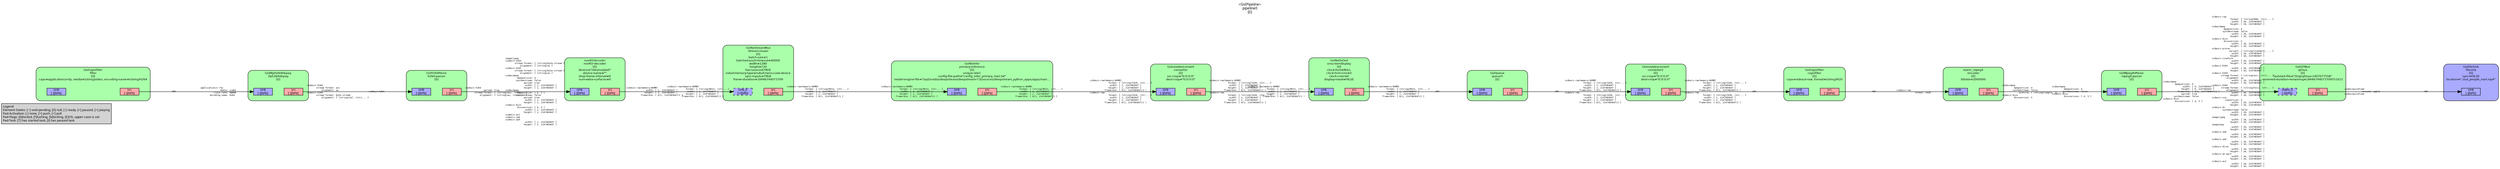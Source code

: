 digraph pipeline {
  rankdir=LR;
  fontname="sans";
  fontsize="10";
  labelloc=t;
  nodesep=.1;
  ranksep=.2;
  label="<GstPipeline>\npipeline0\n[0]";
  node [style="filled,rounded", shape=box, fontsize="9", fontname="sans", margin="0.0,0.0"];
  edge [labelfontsize="6", fontsize="9", fontname="monospace"];
  
  legend [
    pos="0,0!",
    margin="0.05,0.05",
    style="filled",
    label="Legend\lElement-States: [~] void-pending, [0] null, [-] ready, [=] paused, [>] playing\lPad-Activation: [-] none, [>] push, [<] pull\lPad-Flags: [b]locked, [f]lushing, [b]locking, [E]OS; upper-case is set\lPad-Task: [T] has started task, [t] has paused task\l",
  ];
  subgraph cluster_filesink_0x5f6b45c994a0 {
    fontname="Bitstream Vera Sans";
    fontsize="8";
    style="filled,rounded";
    color=black;
    label="GstFileSink\nfilesink\n[0]\nsync=FALSE\nlocation=\"./out_people_mari.mp4\"";
    subgraph cluster_filesink_0x5f6b45c994a0_sink {
      label="";
      style="invis";
      filesink_0x5f6b45c994a0_sink_0x5f6b45c997e0 [color=black, fillcolor="#aaaaff", label="sink\n[-][bFb]", height="0.2", style="filled,solid"];
    }

    fillcolor="#aaaaff";
  }

  subgraph cluster_qtmux_0x5f6b45333800 {
    fontname="Bitstream Vera Sans";
    fontsize="8";
    style="filled,rounded";
    color=black;
    label="GstQTMux\nqtmux\n[0]\nfaststart-file=\"/tmp/qtmux-1407077558\"\nreserved-duration-remaining=18446744073709551615";
    subgraph cluster_qtmux_0x5f6b45333800_sink {
      label="";
      style="invis";
      qtmux_0x5f6b45333800_video_0_0x5f6b45d06310 [color=black, fillcolor="#aaaaff", label="video_0\n[-][bFb]", height="0.2", style="filled,dashed"];
    }

    subgraph cluster_qtmux_0x5f6b45333800_src {
      label="";
      style="invis";
      qtmux_0x5f6b45333800_src_0x5f6b45333ca0 [color=black, fillcolor="#ffaaaa", label="src\n[-][bFb]", height="0.2", style="filled,solid"];
    }

    qtmux_0x5f6b45333800_video_0_0x5f6b45d06310 -> qtmux_0x5f6b45333800_src_0x5f6b45333ca0 [style="invis"];
    fillcolor="#aaffaa";
  }

  qtmux_0x5f6b45333800_src_0x5f6b45333ca0 -> filesink_0x5f6b45c994a0_sink_0x5f6b45c997e0 [labeldistance="10", labelangle="0", label="                                                  ", taillabel="video/quicktime\l             variant: apple\lvideo/quicktime\l", headlabel="ANY"]
  subgraph cluster_mpeg4_parser_0x5f6b45c793a0 {
    fontname="Bitstream Vera Sans";
    fontsize="8";
    style="filled,rounded";
    color=black;
    label="GstMpeg4VParse\nmpeg4-parser\n[0]";
    subgraph cluster_mpeg4_parser_0x5f6b45c793a0_sink {
      label="";
      style="invis";
      mpeg4_parser_0x5f6b45c793a0_sink_0x5f6b45c5dfe0 [color=black, fillcolor="#aaaaff", label="sink\n[-][bFb]", height="0.2", style="filled,solid"];
    }

    subgraph cluster_mpeg4_parser_0x5f6b45c793a0_src {
      label="";
      style="invis";
      mpeg4_parser_0x5f6b45c793a0_src_0x5f6b45c71c00 [color=black, fillcolor="#ffaaaa", label="src\n[-][bFb]", height="0.2", style="filled,solid"];
    }

    mpeg4_parser_0x5f6b45c793a0_sink_0x5f6b45c5dfe0 -> mpeg4_parser_0x5f6b45c793a0_src_0x5f6b45c71c00 [style="invis"];
    fillcolor="#aaffaa";
  }

  mpeg4_parser_0x5f6b45c793a0_src_0x5f6b45c71c00 -> qtmux_0x5f6b45333800_video_0_0x5f6b45d06310 [labeldistance="10", labelangle="0", label="                                                  ", taillabel="video/mpeg\l         mpegversion: 4\l               width: [ 0, 2147483647 ]\l              height: [ 0, 2147483647 ]\l           framerate: [ 0/1, 2147483647/1 ]\l              parsed: true\l        systemstream: false\lvideo/x-divx\l         divxversion: [ 4, 5 ]\l", headlabel="video/x-raw\l              format: { (string)RGB, (stri... }\l               width: [ 16, 2147483647 ]\l              height: [ 16, 2147483647 ]\lvideo/mpeg\l         mpegversion: 4\l        systemstream: false\l               width: [ 16, 2147483647 ]\l              height: [ 16, 2147483647 ]\lvideo/x-divx\l         divxversion: 5\l               width: [ 16, 2147483647 ]\l              height: [ 16, 2147483647 ]\lvideo/x-prores\l             variant: { (string)standard, ... }\l               width: [ 16, 2147483647 ]\l              height: [ 16, 2147483647 ]\lvideo/x-cineform\l               width: [ 16, 2147483647 ]\l              height: [ 16, 2147483647 ]\lvideo/x-h263\l               width: [ 16, 2147483647 ]\l              height: [ 16, 2147483647 ]\lvideo/x-h264\l       stream-format: { (string)avc, (stri... }\l           alignment: au\l               width: [ 16, 2147483647 ]\l              height: [ 16, 2147483647 ]\lvideo/x-h265\l       stream-format: { (string)hvc1, (str... }\l           alignment: au\l               width: [ 16, 2147483647 ]\l              height: [ 16, 2147483647 ]\lvideo/x-svq\l          svqversion: 3\l               width: [ 16, 2147483647 ]\l              height: [ 16, 2147483647 ]\lvideo/x-dv\l        systemstream: false\l               width: [ 16, 2147483647 ]\l              height: [ 16, 2147483647 ]\limage/jpeg\l               width: [ 16, 2147483647 ]\l              height: [ 16, 2147483647 ]\limage/png\l               width: [ 16, 2147483647 ]\l              height: [ 16, 2147483647 ]\lvideo/x-vp8\l               width: [ 16, 2147483647 ]\l              height: [ 16, 2147483647 ]\lvideo/x-vp9\l               width: [ 16, 2147483647 ]\l              height: [ 16, 2147483647 ]\lvideo/x-dirac\l               width: [ 16, 2147483647 ]\l              height: [ 16, 2147483647 ]\lvideo/x-qt-part\l               width: [ 16, 2147483647 ]\l              height: [ 16, 2147483647 ]\lvideo/x-av1\l               width: [ 16, 2147483647 ]\l              height: [ 16, 2147483647 ]\l"]
  subgraph cluster_encoder_0x5f6b45c7dd90 {
    fontname="Bitstream Vera Sans";
    fontsize="8";
    style="filled,rounded";
    color=black;
    label="avenc_mpeg4\nencoder\n[0]\nbitrate=2000000";
    subgraph cluster_encoder_0x5f6b45c7dd90_sink {
      label="";
      style="invis";
      encoder_0x5f6b45c7dd90_sink_0x5f6b45c70d80 [color=black, fillcolor="#aaaaff", label="sink\n[-][bFb]", height="0.2", style="filled,solid"];
    }

    subgraph cluster_encoder_0x5f6b45c7dd90_src {
      label="";
      style="invis";
      encoder_0x5f6b45c7dd90_src_0x5f6b45c72310 [color=black, fillcolor="#ffaaaa", label="src\n[-][bFb]", height="0.2", style="filled,solid"];
    }

    encoder_0x5f6b45c7dd90_sink_0x5f6b45c70d80 -> encoder_0x5f6b45c7dd90_src_0x5f6b45c72310 [style="invis"];
    fillcolor="#aaffaa";
  }

  encoder_0x5f6b45c7dd90_src_0x5f6b45c72310 -> mpeg4_parser_0x5f6b45c793a0_sink_0x5f6b45c5dfe0 [labeldistance="10", labelangle="0", label="                                                  ", taillabel="video/mpeg\l         mpegversion: 4\l        systemstream: false\l             profile: { (string)simple, (s... }\lvideo/x-divx\l         divxversion: 5\l", headlabel="video/mpeg\l         mpegversion: 4\l        systemstream: false\lvideo/x-divx\l         divxversion: [ 4, 5 ]\l"]
  subgraph cluster_capsfilter_0x5f6b45bbbbb0 {
    fontname="Bitstream Vera Sans";
    fontsize="8";
    style="filled,rounded";
    color=black;
    label="GstCapsFilter\ncapsfilter\n[0]\ncaps=video/x-raw, format=(string)I420";
    subgraph cluster_capsfilter_0x5f6b45bbbbb0_sink {
      label="";
      style="invis";
      capsfilter_0x5f6b45bbbbb0_sink_0x5f6b45bbbe60 [color=black, fillcolor="#aaaaff", label="sink\n[-][bFb]", height="0.2", style="filled,solid"];
    }

    subgraph cluster_capsfilter_0x5f6b45bbbbb0_src {
      label="";
      style="invis";
      capsfilter_0x5f6b45bbbbb0_src_0x5f6b45bbc1c0 [color=black, fillcolor="#ffaaaa", label="src\n[-][bFb]", height="0.2", style="filled,solid"];
    }

    capsfilter_0x5f6b45bbbbb0_sink_0x5f6b45bbbe60 -> capsfilter_0x5f6b45bbbbb0_src_0x5f6b45bbc1c0 [style="invis"];
    fillcolor="#aaffaa";
  }

  capsfilter_0x5f6b45bbbbb0_src_0x5f6b45bbc1c0 -> encoder_0x5f6b45c7dd90_sink_0x5f6b45c70d80 [labeldistance="10", labelangle="0", label="                                                  ", taillabel="ANY", headlabel="video/x-raw\l              format: I420\l"]
  subgraph cluster_convertor2_0x5f6b45bbab20 {
    fontname="Bitstream Vera Sans";
    fontsize="8";
    style="filled,rounded";
    color=black;
    label="Gstnvvideoconvert\nconvertor2\n[0]\nsrc-crop=\"0:0:0:0\"\ndest-crop=\"0:0:0:0\"";
    subgraph cluster_convertor2_0x5f6b45bbab20_sink {
      label="";
      style="invis";
      convertor2_0x5f6b45bbab20_sink_0x5f6b45bbb060 [color=black, fillcolor="#aaaaff", label="sink\n[-][bFb]", height="0.2", style="filled,solid"];
    }

    subgraph cluster_convertor2_0x5f6b45bbab20_src {
      label="";
      style="invis";
      convertor2_0x5f6b45bbab20_src_0x5f6b45bbb4f0 [color=black, fillcolor="#ffaaaa", label="src\n[-][bFb]", height="0.2", style="filled,solid"];
    }

    convertor2_0x5f6b45bbab20_sink_0x5f6b45bbb060 -> convertor2_0x5f6b45bbab20_src_0x5f6b45bbb4f0 [style="invis"];
    fillcolor="#aaffaa";
  }

  convertor2_0x5f6b45bbab20_src_0x5f6b45bbb4f0 -> capsfilter_0x5f6b45bbbbb0_sink_0x5f6b45bbbe60 [labeldistance="10", labelangle="0", label="                                                  ", taillabel="video/x-raw(memory:NVMM)\l              format: { (string)I420, (str... }\l               width: [ 1, 2147483647 ]\l              height: [ 1, 2147483647 ]\l           framerate: [ 0/1, 2147483647/1 ]\lvideo/x-raw\l              format: { (string)I420, (str... }\l               width: [ 1, 2147483647 ]\l              height: [ 1, 2147483647 ]\l           framerate: [ 0/1, 2147483647/1 ]\l", headlabel="ANY"]
  subgraph cluster_onscreendisplay_0x5f6b45af8db0 {
    fontname="Bitstream Vera Sans";
    fontsize="8";
    style="filled,rounded";
    color=black;
    label="GstNvDsOsd\nonscreendisplay\n[0]\nclock-font=NULL\nclock-font-size=0\nclock-color=0\ndisplay-mask=FALSE";
    subgraph cluster_onscreendisplay_0x5f6b45af8db0_sink {
      label="";
      style="invis";
      onscreendisplay_0x5f6b45af8db0_sink_0x5f6b45af94c0 [color=black, fillcolor="#aaaaff", label="sink\n[-][bFb]", height="0.2", style="filled,solid"];
    }

    subgraph cluster_onscreendisplay_0x5f6b45af8db0_src {
      label="";
      style="invis";
      onscreendisplay_0x5f6b45af8db0_src_0x5f6b45af98d0 [color=black, fillcolor="#ffaaaa", label="src\n[-][bFb]", height="0.2", style="filled,solid"];
    }

    onscreendisplay_0x5f6b45af8db0_sink_0x5f6b45af94c0 -> onscreendisplay_0x5f6b45af8db0_src_0x5f6b45af98d0 [style="invis"];
    fillcolor="#aaffaa";
  }

  onscreendisplay_0x5f6b45af8db0_src_0x5f6b45af98d0 -> queue5_0x5f6b45bb75b0_sink_0x5f6b45bb7a70 [labeldistance="10", labelangle="0", label="                                                  ", taillabel="video/x-raw(memory:NVMM)\l              format: { (string)NV12, (str... }\l               width: [ 1, 2147483647 ]\l              height: [ 1, 2147483647 ]\l           framerate: [ 0/1, 2147483647/1 ]\l", headlabel="ANY"]
  subgraph cluster_convertor_0x5f6b45ac0e40 {
    fontname="Bitstream Vera Sans";
    fontsize="8";
    style="filled,rounded";
    color=black;
    label="Gstnvvideoconvert\nconvertor\n[0]\nsrc-crop=\"0:0:0:0\"\ndest-crop=\"0:0:0:0\"";
    subgraph cluster_convertor_0x5f6b45ac0e40_sink {
      label="";
      style="invis";
      convertor_0x5f6b45ac0e40_sink_0x5f6b45ac1330 [color=black, fillcolor="#aaaaff", label="sink\n[-][bFb]", height="0.2", style="filled,solid"];
    }

    subgraph cluster_convertor_0x5f6b45ac0e40_src {
      label="";
      style="invis";
      convertor_0x5f6b45ac0e40_src_0x5f6b45ac1630 [color=black, fillcolor="#ffaaaa", label="src\n[-][bFb]", height="0.2", style="filled,solid"];
    }

    convertor_0x5f6b45ac0e40_sink_0x5f6b45ac1330 -> convertor_0x5f6b45ac0e40_src_0x5f6b45ac1630 [style="invis"];
    fillcolor="#aaffaa";
  }

  convertor_0x5f6b45ac0e40_src_0x5f6b45ac1630 -> onscreendisplay_0x5f6b45af8db0_sink_0x5f6b45af94c0 [labeldistance="10", labelangle="0", label="                                                  ", taillabel="video/x-raw(memory:NVMM)\l              format: { (string)I420, (str... }\l               width: [ 1, 2147483647 ]\l              height: [ 1, 2147483647 ]\l           framerate: [ 0/1, 2147483647/1 ]\lvideo/x-raw\l              format: { (string)I420, (str... }\l               width: [ 1, 2147483647 ]\l              height: [ 1, 2147483647 ]\l           framerate: [ 0/1, 2147483647/1 ]\l", headlabel="video/x-raw(memory:NVMM)\l              format: { (string)NV12, (str... }\l               width: [ 1, 2147483647 ]\l              height: [ 1, 2147483647 ]\l           framerate: [ 0/1, 2147483647/1 ]\l"]
  subgraph cluster_primary_inference_0x5f6b45ab05c0 {
    fontname="Bitstream Vera Sans";
    fontsize="8";
    style="filled,rounded";
    color=black;
    label="GstNvInfer\nprimary-inference\n[0]\nunique-id=1\nconfig-file-path=\"config_infer_primary_mari.txt\"\nmodel-engine-file=\"/opt/nvidia/deepstream/deepstream-7.0/sources/deepstream_python_apps/apps/mari…";
    subgraph cluster_primary_inference_0x5f6b45ab05c0_sink {
      label="";
      style="invis";
      primary_inference_0x5f6b45ab05c0_sink_0x5f6b45ab13a0 [color=black, fillcolor="#aaaaff", label="sink\n[-][bFb]", height="0.2", style="filled,solid"];
    }

    subgraph cluster_primary_inference_0x5f6b45ab05c0_src {
      label="";
      style="invis";
      primary_inference_0x5f6b45ab05c0_src_0x5f6b45acbc70 [color=black, fillcolor="#ffaaaa", label="src\n[-][bFb]", height="0.2", style="filled,solid"];
    }

    primary_inference_0x5f6b45ab05c0_sink_0x5f6b45ab13a0 -> primary_inference_0x5f6b45ab05c0_src_0x5f6b45acbc70 [style="invis"];
    fillcolor="#aaffaa";
  }

  primary_inference_0x5f6b45ab05c0_src_0x5f6b45acbc70 -> convertor_0x5f6b45ac0e40_sink_0x5f6b45ac1330 [labeldistance="10", labelangle="0", label="                                                  ", taillabel="video/x-raw(memory:NVMM)\l              format: { (string)NV12, (str... }\l               width: [ 1, 2147483647 ]\l              height: [ 1, 2147483647 ]\l           framerate: [ 0/1, 2147483647/1 ]\l", headlabel="video/x-raw(memory:NVMM)\l              format: { (string)I420, (str... }\l               width: [ 1, 2147483647 ]\l              height: [ 1, 2147483647 ]\l           framerate: [ 0/1, 2147483647/1 ]\lvideo/x-raw\l              format: { (string)I420, (str... }\l               width: [ 1, 2147483647 ]\l              height: [ 1, 2147483647 ]\l           framerate: [ 0/1, 2147483647/1 ]\l"]
  subgraph cluster_Stream_muxer_0x5f6b45559a00 {
    fontname="Bitstream Vera Sans";
    fontsize="8";
    style="filled,rounded";
    color=black;
    label="GstNvStreamMux\nStream-muxer\n[0]\nbatch-size=1\nbatched-push-timeout=40000\nwidth=1280\nheight=720\nlive-source=TRUE\nnvbuf-memory-type=nvbuf-mem-cuda-device\nsync-inputs=TRUE\nframe-duration=18446744073709";
    subgraph cluster_Stream_muxer_0x5f6b45559a00_sink {
      label="";
      style="invis";
      Stream_muxer_0x5f6b45559a00_sink_0_0x5f6b45d03a60 [color=black, fillcolor="#aaaaff", label="sink_0\n[>][bfb]", height="0.2", style="filled,dashed"];
    }

    subgraph cluster_Stream_muxer_0x5f6b45559a00_src {
      label="";
      style="invis";
      Stream_muxer_0x5f6b45559a00_src_0x5f6b45559f50 [color=black, fillcolor="#ffaaaa", label="src\n[-][bFb]", height="0.2", style="filled,solid"];
    }

    Stream_muxer_0x5f6b45559a00_sink_0_0x5f6b45d03a60 -> Stream_muxer_0x5f6b45559a00_src_0x5f6b45559f50 [style="invis"];
    fillcolor="#aaffaa";
  }

  Stream_muxer_0x5f6b45559a00_src_0x5f6b45559f50 -> primary_inference_0x5f6b45ab05c0_sink_0x5f6b45ab13a0 [labeldistance="10", labelangle="0", label="                                                  ", taillabel="video/x-raw(memory:NVMM)\l              format: { (string)NV12, (str... }\l               width: [ 1, 2147483647 ]\l              height: [ 1, 2147483647 ]\l           framerate: [ 0/1, 2147483647/1 ]\l", headlabel="video/x-raw(memory:NVMM)\l              format: { (string)NV12, (str... }\l               width: [ 1, 2147483647 ]\l              height: [ 1, 2147483647 ]\l           framerate: [ 0/1, 2147483647/1 ]\l"]
  subgraph cluster_nvv4l2_decoder_0x5f6b4554fef0 {
    fontname="Bitstream Vera Sans";
    fontsize="8";
    style="filled,rounded";
    color=black;
    label="nvv4l2decoder\nnvv4l2-decoder\n[0]\ndevice=\"/dev/nvidia0\"\ndevice-name=\"\"\ndrop-frame-interval=0\nnum-extra-surfaces=0";
    subgraph cluster_nvv4l2_decoder_0x5f6b4554fef0_sink {
      label="";
      style="invis";
      nvv4l2_decoder_0x5f6b4554fef0_sink_0x5f6b455502f0 [color=black, fillcolor="#aaaaff", label="sink\n[-][bFb]", height="0.2", style="filled,solid"];
    }

    subgraph cluster_nvv4l2_decoder_0x5f6b4554fef0_src {
      label="";
      style="invis";
      nvv4l2_decoder_0x5f6b4554fef0_src_0x5f6b45550610 [color=black, fillcolor="#ffaaaa", label="src\n[-][bFb]", height="0.2", style="filled,solid"];
    }

    nvv4l2_decoder_0x5f6b4554fef0_sink_0x5f6b455502f0 -> nvv4l2_decoder_0x5f6b4554fef0_src_0x5f6b45550610 [style="invis"];
    fillcolor="#aaffaa";
  }

  nvv4l2_decoder_0x5f6b4554fef0_src_0x5f6b45550610 -> Stream_muxer_0x5f6b45559a00_sink_0_0x5f6b45d03a60 [labeldistance="10", labelangle="0", label="                                                  ", taillabel="video/x-raw(memory:NVMM)\l               width: [ 1, 2147483647 ]\l              height: [ 1, 2147483647 ]\l           framerate: [ 0/1, 2147483647/1 ]\l", headlabel="video/x-raw(memory:NVMM)\l              format: { (string)NV12, (str... }\l               width: [ 1, 2147483647 ]\l              height: [ 1, 2147483647 ]\l           framerate: [ 0/1, 2147483647/1 ]\l"]
  subgraph cluster_h264_parser_0x5f6b4548f660 {
    fontname="Bitstream Vera Sans";
    fontsize="8";
    style="filled,rounded";
    color=black;
    label="GstH264Parse\nh264-parser\n[0]";
    subgraph cluster_h264_parser_0x5f6b4548f660_sink {
      label="";
      style="invis";
      h264_parser_0x5f6b4548f660_sink_0x5f6b454904f0 [color=black, fillcolor="#aaaaff", label="sink\n[-][bFb]", height="0.2", style="filled,solid"];
    }

    subgraph cluster_h264_parser_0x5f6b4548f660_src {
      label="";
      style="invis";
      h264_parser_0x5f6b4548f660_src_0x5f6b45490830 [color=black, fillcolor="#ffaaaa", label="src\n[-][bFb]", height="0.2", style="filled,solid"];
    }

    h264_parser_0x5f6b4548f660_sink_0x5f6b454904f0 -> h264_parser_0x5f6b4548f660_src_0x5f6b45490830 [style="invis"];
    fillcolor="#aaffaa";
  }

  h264_parser_0x5f6b4548f660_src_0x5f6b45490830 -> nvv4l2_decoder_0x5f6b4554fef0_sink_0x5f6b455502f0 [labeldistance="10", labelangle="0", label="                                                  ", taillabel="video/x-h264\l              parsed: true\l       stream-format: { (string)avc, (stri... }\l           alignment: { (string)au, (strin... }\l", headlabel="image/jpeg\lvideo/x-h264\l       stream-format: { (string)byte-stream }\l           alignment: { (string)au }\lvideo/x-h265\l       stream-format: { (string)byte-stream }\l           alignment: { (string)au }\lvideo/mpeg\l         mpegversion: 4\l        systemstream: false\l              parsed: true\l               width: [ 1, 2147483647 ]\l              height: [ 1, 2147483647 ]\lvideo/mpeg\l         mpegversion: [ 1, 2 ]\l        systemstream: false\l              parsed: true\l               width: [ 1, 2147483647 ]\l              height: [ 1, 2147483647 ]\lvideo/x-divx\l         divxversion: [ 4, 5 ]\l               width: [ 1, 2147483647 ]\l              height: [ 1, 2147483647 ]\lvideo/x-av1\lvideo/x-vp8\lvideo/x-vp9\l               width: [ 1, 2147483647 ]\l              height: [ 1, 2147483647 ]\l"]
  subgraph cluster_rtph264depay_0x5f6b45488dd0 {
    fontname="Bitstream Vera Sans";
    fontsize="8";
    style="filled,rounded";
    color=black;
    label="GstRtpH264Depay\nrtph264depay\n[0]";
    subgraph cluster_rtph264depay_0x5f6b45488dd0_sink {
      label="";
      style="invis";
      rtph264depay_0x5f6b45488dd0_sink_0x5f6b45489100 [color=black, fillcolor="#aaaaff", label="sink\n[-][bFb]", height="0.2", style="filled,solid"];
    }

    subgraph cluster_rtph264depay_0x5f6b45488dd0_src {
      label="";
      style="invis";
      rtph264depay_0x5f6b45488dd0_src_0x5f6b45489420 [color=black, fillcolor="#ffaaaa", label="src\n[-][bFb]", height="0.2", style="filled,solid"];
    }

    rtph264depay_0x5f6b45488dd0_sink_0x5f6b45489100 -> rtph264depay_0x5f6b45488dd0_src_0x5f6b45489420 [style="invis"];
    fillcolor="#aaffaa";
  }

  rtph264depay_0x5f6b45488dd0_src_0x5f6b45489420 -> h264_parser_0x5f6b4548f660_sink_0x5f6b454904f0 [labeldistance="10", labelangle="0", label="                                                  ", taillabel="video/x-h264\l       stream-format: avc\l           alignment: au\lvideo/x-h264\l       stream-format: byte-stream\l           alignment: { (string)nal, (stri... }\l", headlabel="video/x-h264\l"]
  subgraph cluster_filter_0x5f6b4547c5f0 {
    fontname="Bitstream Vera Sans";
    fontsize="8";
    style="filled,rounded";
    color=black;
    label="GstCapsFilter\nfilter\n[0]\ncaps=application/x-rtp, media=(string)video, encoding-name=(string)H264";
    subgraph cluster_filter_0x5f6b4547c5f0_sink {
      label="";
      style="invis";
      filter_0x5f6b4547c5f0_sink_0x5f6b4547c8d0 [color=black, fillcolor="#aaaaff", label="sink\n[-][bFb]", height="0.2", style="filled,solid"];
    }

    subgraph cluster_filter_0x5f6b4547c5f0_src {
      label="";
      style="invis";
      filter_0x5f6b4547c5f0_src_0x5f6b4547cbb0 [color=black, fillcolor="#ffaaaa", label="src\n[-][bFb]", height="0.2", style="filled,solid"];
    }

    filter_0x5f6b4547c5f0_sink_0x5f6b4547c8d0 -> filter_0x5f6b4547c5f0_src_0x5f6b4547cbb0 [style="invis"];
    fillcolor="#aaffaa";
  }

  filter_0x5f6b4547c5f0_src_0x5f6b4547cbb0 -> rtph264depay_0x5f6b45488dd0_sink_0x5f6b45489100 [labeldistance="10", labelangle="0", label="                                                  ", taillabel="ANY", headlabel="application/x-rtp\l               media: video\l          clock-rate: 90000\l       encoding-name: H264\l"]
  subgraph cluster_file_source_0x5f6b45471620 {
    fontname="Bitstream Vera Sans";
    fontsize="8";
    style="filled,rounded";
    color=black;
    label="GstRTSPSrc\nfile-source\n[0]\nlocation=\"rtsp://admin:*HXxiwj8@10.0.0.208:554/0.sdp?real_stream\"\nproxy-id=NULL\nproxy-pw=NULL";
    fillcolor="#ffffff";
  }

  subgraph cluster_queue5_0x5f6b45bb75b0 {
    fontname="Bitstream Vera Sans";
    fontsize="8";
    style="filled,rounded";
    color=black;
    label="GstQueue\nqueue5\n[0]";
    subgraph cluster_queue5_0x5f6b45bb75b0_sink {
      label="";
      style="invis";
      queue5_0x5f6b45bb75b0_sink_0x5f6b45bb7a70 [color=black, fillcolor="#aaaaff", label="sink\n[-][bFb]", height="0.2", style="filled,solid"];
    }

    subgraph cluster_queue5_0x5f6b45bb75b0_src {
      label="";
      style="invis";
      queue5_0x5f6b45bb75b0_src_0x5f6b45bb7f70 [color=black, fillcolor="#ffaaaa", label="src\n[-][bFb]", height="0.2", style="filled,solid"];
    }

    queue5_0x5f6b45bb75b0_sink_0x5f6b45bb7a70 -> queue5_0x5f6b45bb75b0_src_0x5f6b45bb7f70 [style="invis"];
    fillcolor="#aaffaa";
  }

  queue5_0x5f6b45bb75b0_src_0x5f6b45bb7f70 -> convertor2_0x5f6b45bbab20_sink_0x5f6b45bbb060 [labeldistance="10", labelangle="0", label="                                                  ", taillabel="ANY", headlabel="video/x-raw(memory:NVMM)\l              format: { (string)I420, (str... }\l               width: [ 1, 2147483647 ]\l              height: [ 1, 2147483647 ]\l           framerate: [ 0/1, 2147483647/1 ]\lvideo/x-raw\l              format: { (string)I420, (str... }\l               width: [ 1, 2147483647 ]\l              height: [ 1, 2147483647 ]\l           framerate: [ 0/1, 2147483647/1 ]\l"]
}
